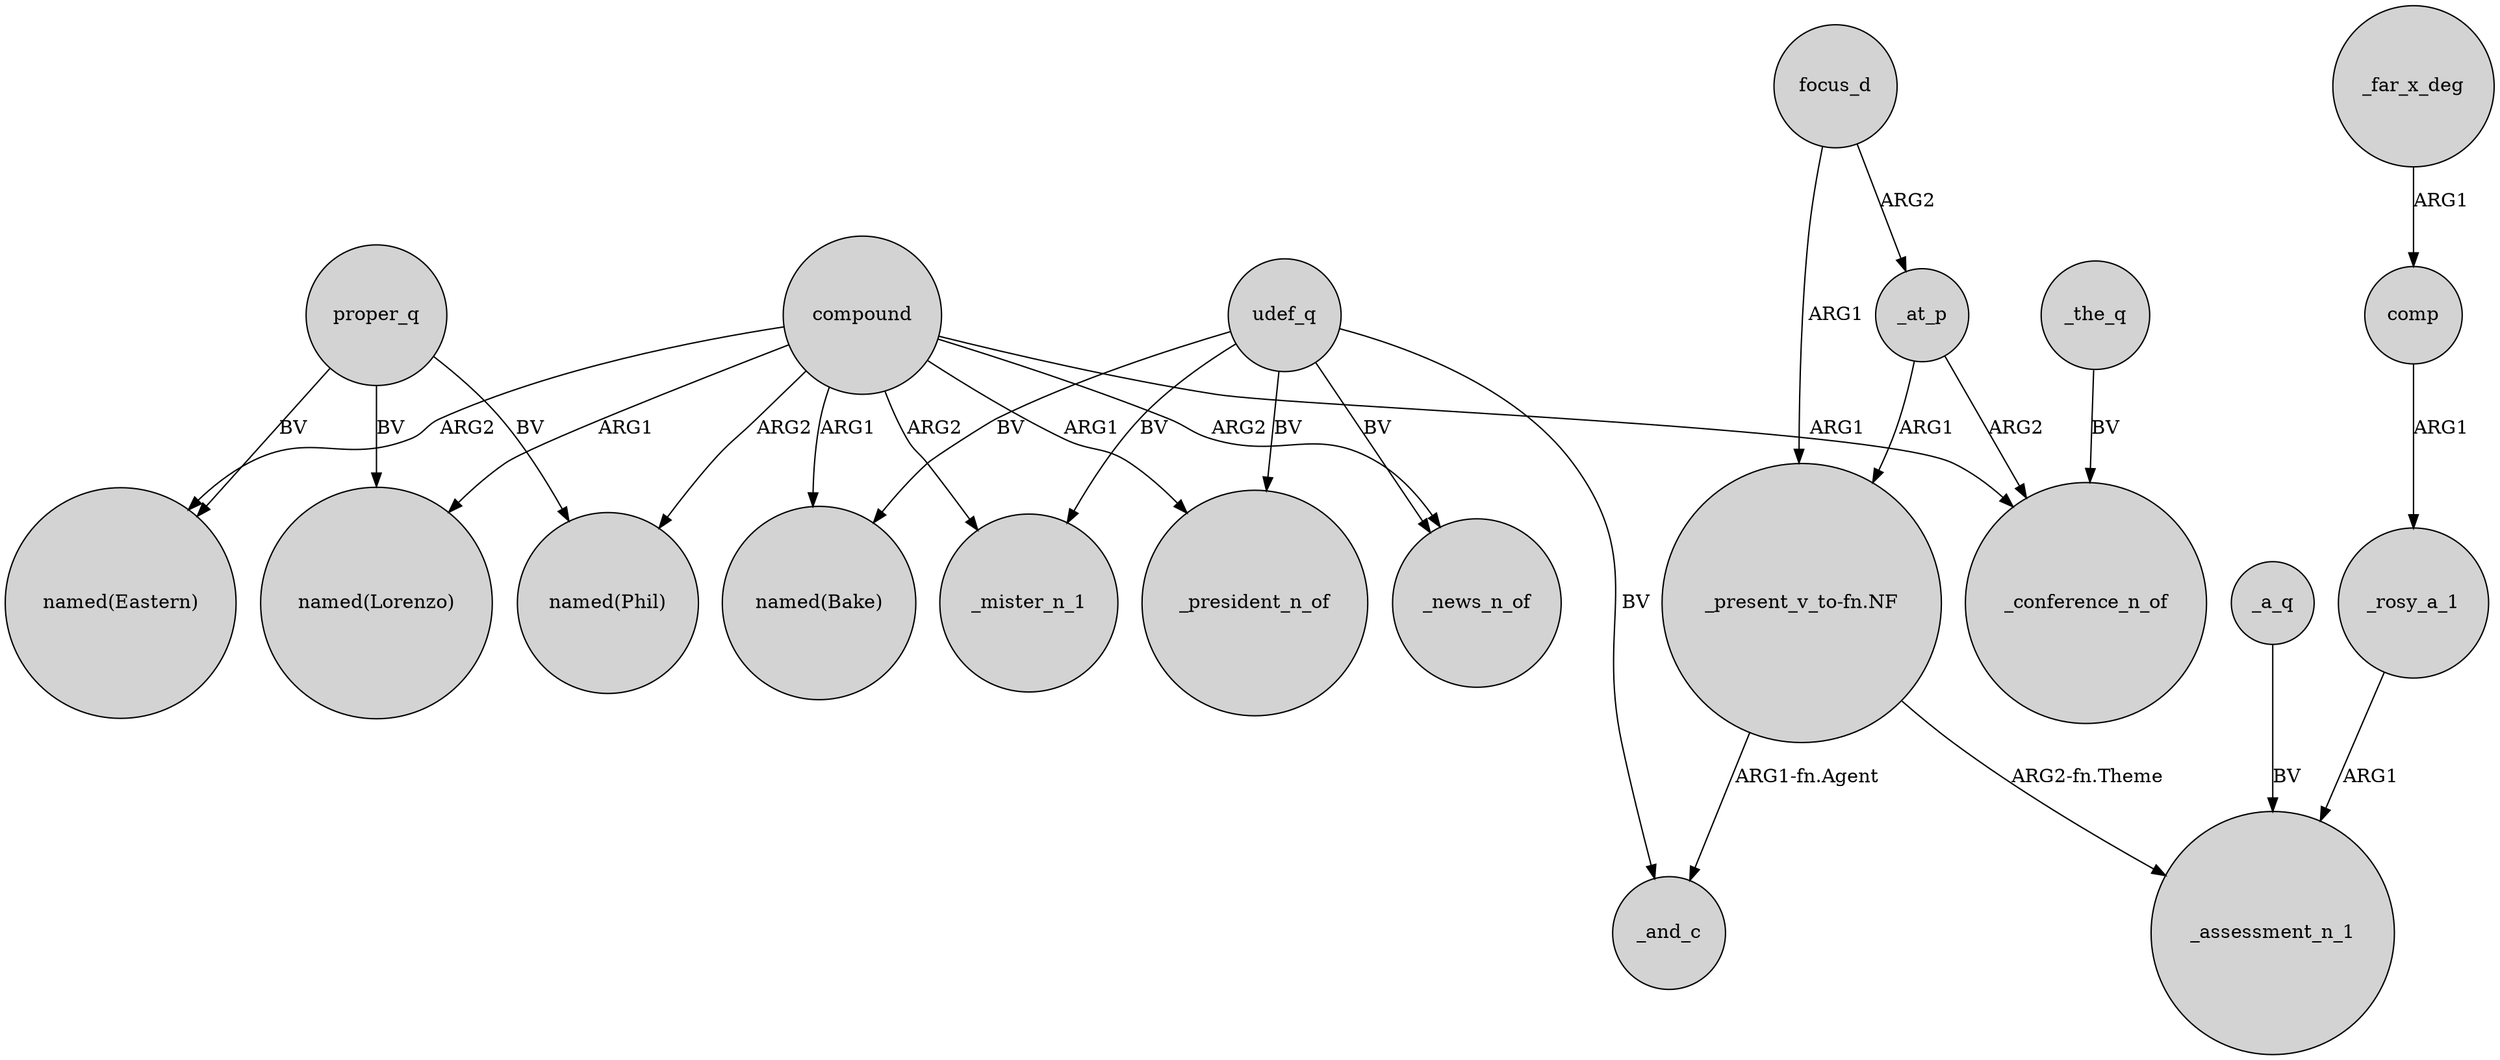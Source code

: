 digraph {
	node [shape=circle style=filled]
	compound -> "named(Lorenzo)" [label=ARG1]
	udef_q -> "named(Bake)" [label=BV]
	proper_q -> "named(Phil)" [label=BV]
	_a_q -> _assessment_n_1 [label=BV]
	_rosy_a_1 -> _assessment_n_1 [label=ARG1]
	compound -> _conference_n_of [label=ARG1]
	compound -> _mister_n_1 [label=ARG2]
	udef_q -> _mister_n_1 [label=BV]
	compound -> "named(Eastern)" [label=ARG2]
	"_present_v_to-fn.NF" -> _assessment_n_1 [label="ARG2-fn.Theme"]
	_at_p -> "_present_v_to-fn.NF" [label=ARG1]
	comp -> _rosy_a_1 [label=ARG1]
	compound -> "named(Bake)" [label=ARG1]
	focus_d -> _at_p [label=ARG2]
	proper_q -> "named(Eastern)" [label=BV]
	"_present_v_to-fn.NF" -> _and_c [label="ARG1-fn.Agent"]
	_at_p -> _conference_n_of [label=ARG2]
	compound -> _president_n_of [label=ARG1]
	udef_q -> _president_n_of [label=BV]
	compound -> "named(Phil)" [label=ARG2]
	compound -> _news_n_of [label=ARG2]
	_the_q -> _conference_n_of [label=BV]
	_far_x_deg -> comp [label=ARG1]
	udef_q -> _news_n_of [label=BV]
	focus_d -> "_present_v_to-fn.NF" [label=ARG1]
	udef_q -> _and_c [label=BV]
	proper_q -> "named(Lorenzo)" [label=BV]
}
